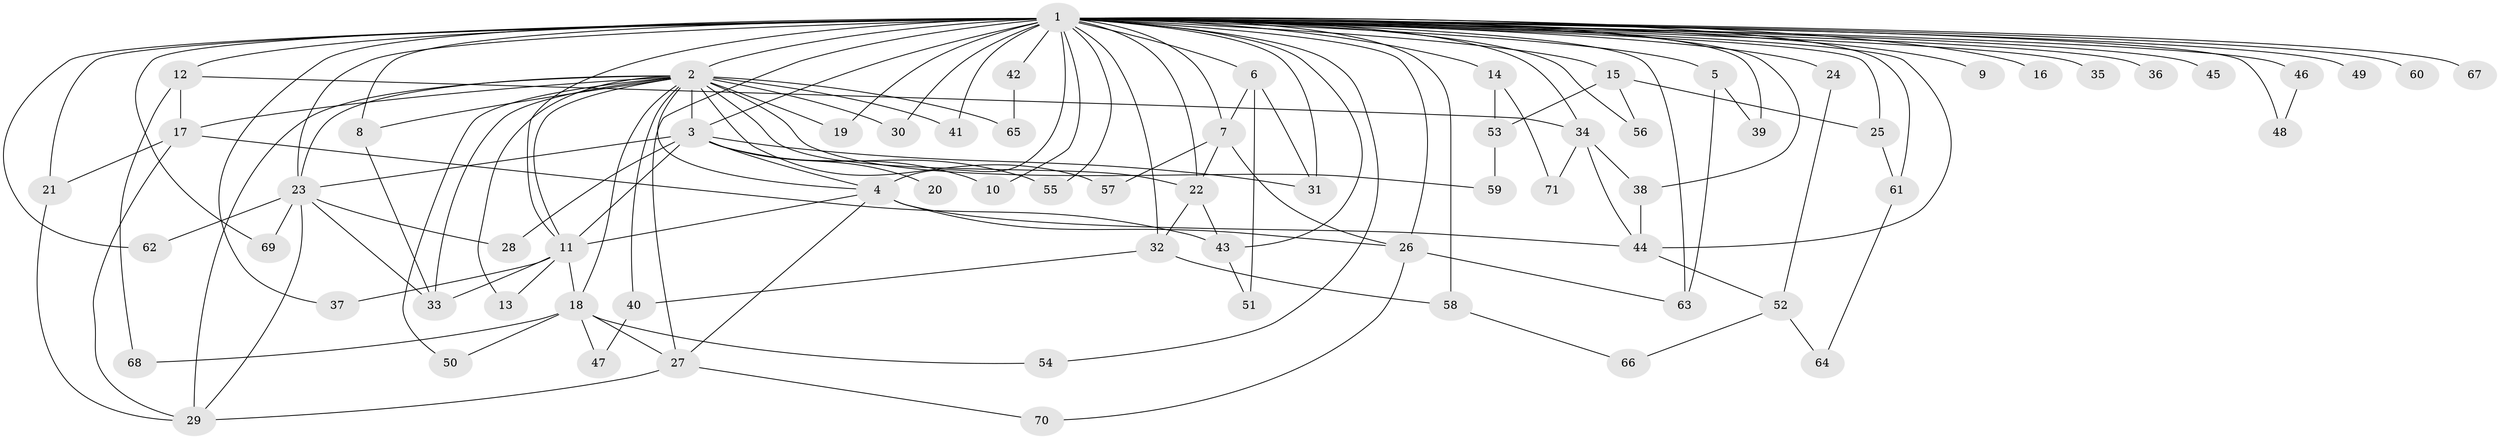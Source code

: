 // original degree distribution, {19: 0.02127659574468085, 25: 0.0070921985815602835, 24: 0.0070921985815602835, 29: 0.0070921985815602835, 30: 0.0070921985815602835, 41: 0.0070921985815602835, 27: 0.0070921985815602835, 14: 0.0070921985815602835, 4: 0.10638297872340426, 3: 0.19148936170212766, 5: 0.06382978723404255, 2: 0.5319148936170213, 6: 0.028368794326241134, 7: 0.0070921985815602835}
// Generated by graph-tools (version 1.1) at 2025/34/03/09/25 02:34:52]
// undirected, 71 vertices, 139 edges
graph export_dot {
graph [start="1"]
  node [color=gray90,style=filled];
  1;
  2;
  3;
  4;
  5;
  6;
  7;
  8;
  9;
  10;
  11;
  12;
  13;
  14;
  15;
  16;
  17;
  18;
  19;
  20;
  21;
  22;
  23;
  24;
  25;
  26;
  27;
  28;
  29;
  30;
  31;
  32;
  33;
  34;
  35;
  36;
  37;
  38;
  39;
  40;
  41;
  42;
  43;
  44;
  45;
  46;
  47;
  48;
  49;
  50;
  51;
  52;
  53;
  54;
  55;
  56;
  57;
  58;
  59;
  60;
  61;
  62;
  63;
  64;
  65;
  66;
  67;
  68;
  69;
  70;
  71;
  1 -- 2 [weight=13.0];
  1 -- 3 [weight=11.0];
  1 -- 4 [weight=33.0];
  1 -- 5 [weight=2.0];
  1 -- 6 [weight=2.0];
  1 -- 7 [weight=9.0];
  1 -- 8 [weight=2.0];
  1 -- 9 [weight=2.0];
  1 -- 10 [weight=1.0];
  1 -- 11 [weight=2.0];
  1 -- 12 [weight=3.0];
  1 -- 14 [weight=1.0];
  1 -- 15 [weight=2.0];
  1 -- 16 [weight=3.0];
  1 -- 19 [weight=1.0];
  1 -- 21 [weight=1.0];
  1 -- 22 [weight=3.0];
  1 -- 23 [weight=2.0];
  1 -- 24 [weight=2.0];
  1 -- 25 [weight=1.0];
  1 -- 26 [weight=2.0];
  1 -- 27 [weight=2.0];
  1 -- 30 [weight=2.0];
  1 -- 31 [weight=2.0];
  1 -- 32 [weight=1.0];
  1 -- 34 [weight=1.0];
  1 -- 35 [weight=1.0];
  1 -- 36 [weight=2.0];
  1 -- 37 [weight=1.0];
  1 -- 38 [weight=3.0];
  1 -- 39 [weight=1.0];
  1 -- 41 [weight=1.0];
  1 -- 42 [weight=1.0];
  1 -- 43 [weight=1.0];
  1 -- 44 [weight=2.0];
  1 -- 45 [weight=2.0];
  1 -- 46 [weight=2.0];
  1 -- 48 [weight=1.0];
  1 -- 49 [weight=1.0];
  1 -- 54 [weight=1.0];
  1 -- 55 [weight=1.0];
  1 -- 56 [weight=1.0];
  1 -- 58 [weight=1.0];
  1 -- 60 [weight=2.0];
  1 -- 61 [weight=2.0];
  1 -- 62 [weight=1.0];
  1 -- 63 [weight=1.0];
  1 -- 67 [weight=2.0];
  1 -- 69 [weight=1.0];
  2 -- 3 [weight=2.0];
  2 -- 4 [weight=2.0];
  2 -- 8 [weight=1.0];
  2 -- 11 [weight=1.0];
  2 -- 13 [weight=1.0];
  2 -- 17 [weight=1.0];
  2 -- 18 [weight=1.0];
  2 -- 19 [weight=1.0];
  2 -- 22 [weight=1.0];
  2 -- 23 [weight=1.0];
  2 -- 29 [weight=1.0];
  2 -- 30 [weight=1.0];
  2 -- 33 [weight=2.0];
  2 -- 40 [weight=1.0];
  2 -- 41 [weight=1.0];
  2 -- 50 [weight=1.0];
  2 -- 57 [weight=1.0];
  2 -- 59 [weight=1.0];
  2 -- 65 [weight=1.0];
  3 -- 4 [weight=1.0];
  3 -- 10 [weight=1.0];
  3 -- 11 [weight=1.0];
  3 -- 20 [weight=1.0];
  3 -- 23 [weight=1.0];
  3 -- 28 [weight=1.0];
  3 -- 31 [weight=1.0];
  3 -- 55 [weight=1.0];
  4 -- 11 [weight=1.0];
  4 -- 26 [weight=2.0];
  4 -- 27 [weight=1.0];
  4 -- 44 [weight=1.0];
  5 -- 39 [weight=1.0];
  5 -- 63 [weight=1.0];
  6 -- 7 [weight=1.0];
  6 -- 31 [weight=1.0];
  6 -- 51 [weight=1.0];
  7 -- 22 [weight=1.0];
  7 -- 26 [weight=1.0];
  7 -- 57 [weight=1.0];
  8 -- 33 [weight=1.0];
  11 -- 13 [weight=1.0];
  11 -- 18 [weight=1.0];
  11 -- 33 [weight=1.0];
  11 -- 37 [weight=1.0];
  12 -- 17 [weight=1.0];
  12 -- 34 [weight=1.0];
  12 -- 68 [weight=1.0];
  14 -- 53 [weight=1.0];
  14 -- 71 [weight=1.0];
  15 -- 25 [weight=1.0];
  15 -- 53 [weight=1.0];
  15 -- 56 [weight=1.0];
  17 -- 21 [weight=1.0];
  17 -- 29 [weight=1.0];
  17 -- 43 [weight=1.0];
  18 -- 27 [weight=1.0];
  18 -- 47 [weight=1.0];
  18 -- 50 [weight=1.0];
  18 -- 54 [weight=1.0];
  18 -- 68 [weight=1.0];
  21 -- 29 [weight=1.0];
  22 -- 32 [weight=1.0];
  22 -- 43 [weight=1.0];
  23 -- 28 [weight=1.0];
  23 -- 29 [weight=1.0];
  23 -- 33 [weight=1.0];
  23 -- 62 [weight=1.0];
  23 -- 69 [weight=1.0];
  24 -- 52 [weight=1.0];
  25 -- 61 [weight=1.0];
  26 -- 63 [weight=1.0];
  26 -- 70 [weight=1.0];
  27 -- 29 [weight=1.0];
  27 -- 70 [weight=1.0];
  32 -- 40 [weight=1.0];
  32 -- 58 [weight=1.0];
  34 -- 38 [weight=1.0];
  34 -- 44 [weight=1.0];
  34 -- 71 [weight=1.0];
  38 -- 44 [weight=1.0];
  40 -- 47 [weight=1.0];
  42 -- 65 [weight=1.0];
  43 -- 51 [weight=1.0];
  44 -- 52 [weight=1.0];
  46 -- 48 [weight=1.0];
  52 -- 64 [weight=1.0];
  52 -- 66 [weight=1.0];
  53 -- 59 [weight=1.0];
  58 -- 66 [weight=1.0];
  61 -- 64 [weight=1.0];
}
